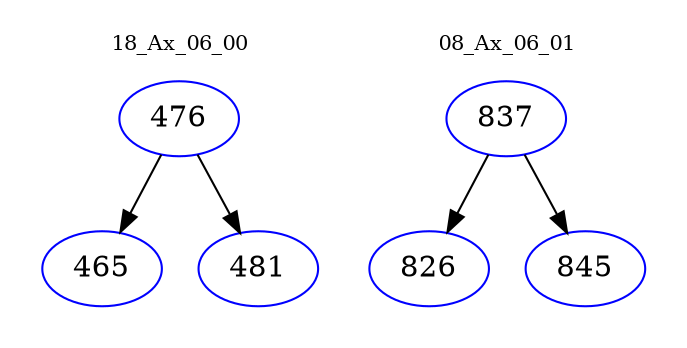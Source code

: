 digraph{
subgraph cluster_0 {
color = white
label = "18_Ax_06_00";
fontsize=10;
T0_476 [label="476", color="blue"]
T0_476 -> T0_465 [color="black"]
T0_465 [label="465", color="blue"]
T0_476 -> T0_481 [color="black"]
T0_481 [label="481", color="blue"]
}
subgraph cluster_1 {
color = white
label = "08_Ax_06_01";
fontsize=10;
T1_837 [label="837", color="blue"]
T1_837 -> T1_826 [color="black"]
T1_826 [label="826", color="blue"]
T1_837 -> T1_845 [color="black"]
T1_845 [label="845", color="blue"]
}
}

